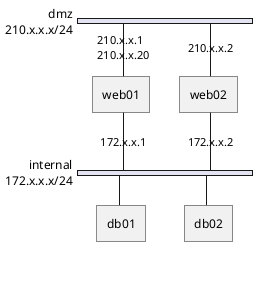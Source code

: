 @startuml Network2.plantuml
nwdiag {
    network dmz {
        address = "210.x.x.x/24"

        // set multiple addresses (using comma)
        web01 [address = "210.x.x.1, 210.x.x.20"];
        web02 [address = "210.x.x.2"];
    }
    network internal {
        address = "172.x.x.x/24"

        web01 [address = "172.x.x.1"];
        web02 [address = "172.x.x.2"];
        db01;
        db02;
    }
}
@enduml